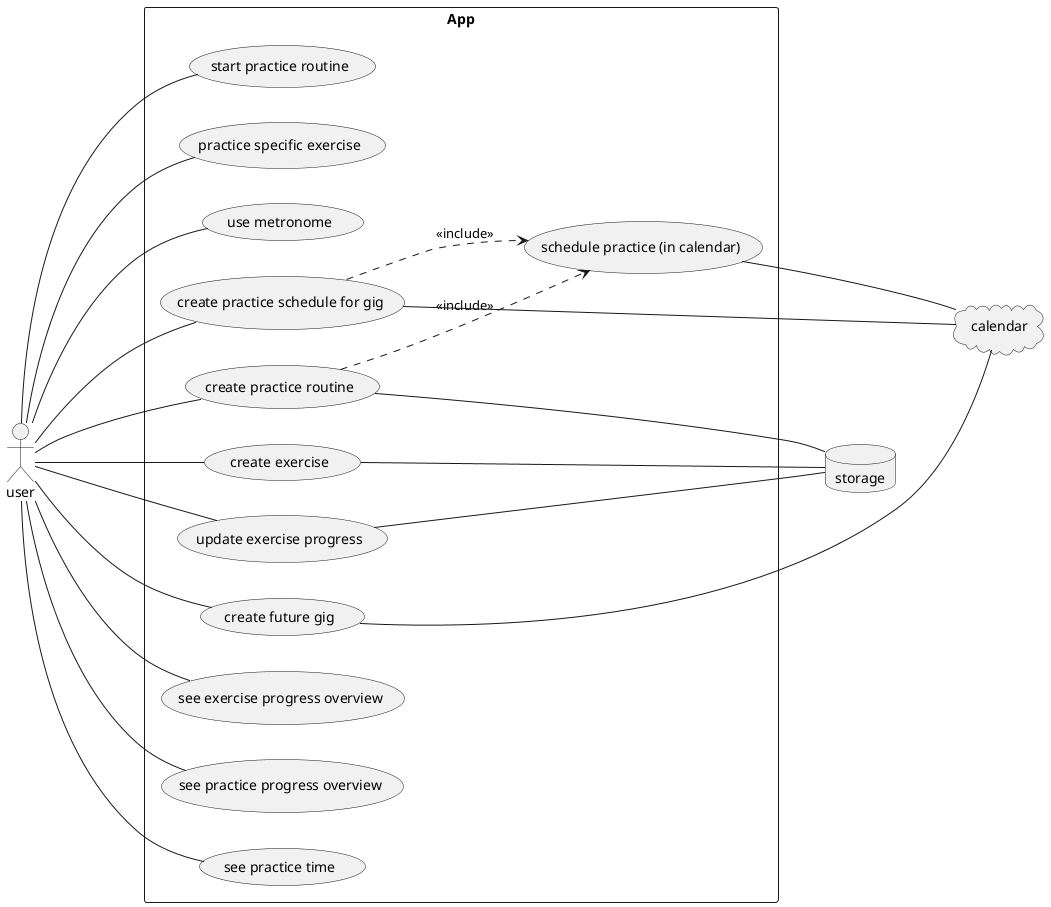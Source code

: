 @startuml

left to right direction

'Actors'
actor user as user
database "storage" as db
cloud "calendar" as cal

'Usecases'
rectangle "App" {
  usecase "start practice routine" as practiceStart
  usecase "practice specific exercise" as practiceExc
  usecase "use metronome" as metronome
  usecase "create exercise" as newExc
  usecase "create practice routine" as newPrac
  usecase "schedule practice (in calendar)" as schedPrac
  usecase "create future gig" as newGig
  usecase "create practice schedule for gig" as gigPracSched
  usecase "update exercise progress" as updateExcProg
  usecase "see exercise progress overview" as seeExcProg
  usecase "see practice progress overview" as seePracProg
  usecase "see practice time" as seePracTime

  'Interactions System - System'
  newPrac .-> schedPrac : <<include>>
  gigPracSched .-> schedPrac : <<include>>
}


'Interactions Actor - System'
user --- practiceStart
user --- practiceExc
user --- metronome
user --- newExc
user --- newPrac
'user ---> schedPrac'
user --- updateExcProg
user --- seeExcProg
user --- seePracProg
user --- seePracTime
user --- newGig
user --- gigPracSched

newExc --- db
newPrac --- db
updateExcProg --- db

schedPrac --- cal
newGig --- cal
gigPracSched --- cal

@enduml

